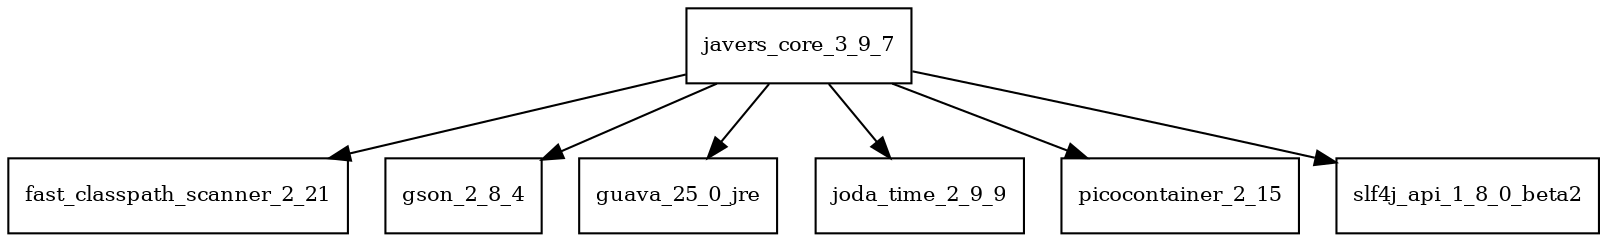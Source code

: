 digraph javers_core_3_9_7_dependencies {
  node [shape = box, fontsize=10.0];
  javers_core_3_9_7 -> fast_classpath_scanner_2_21;
  javers_core_3_9_7 -> gson_2_8_4;
  javers_core_3_9_7 -> guava_25_0_jre;
  javers_core_3_9_7 -> joda_time_2_9_9;
  javers_core_3_9_7 -> picocontainer_2_15;
  javers_core_3_9_7 -> slf4j_api_1_8_0_beta2;
}
